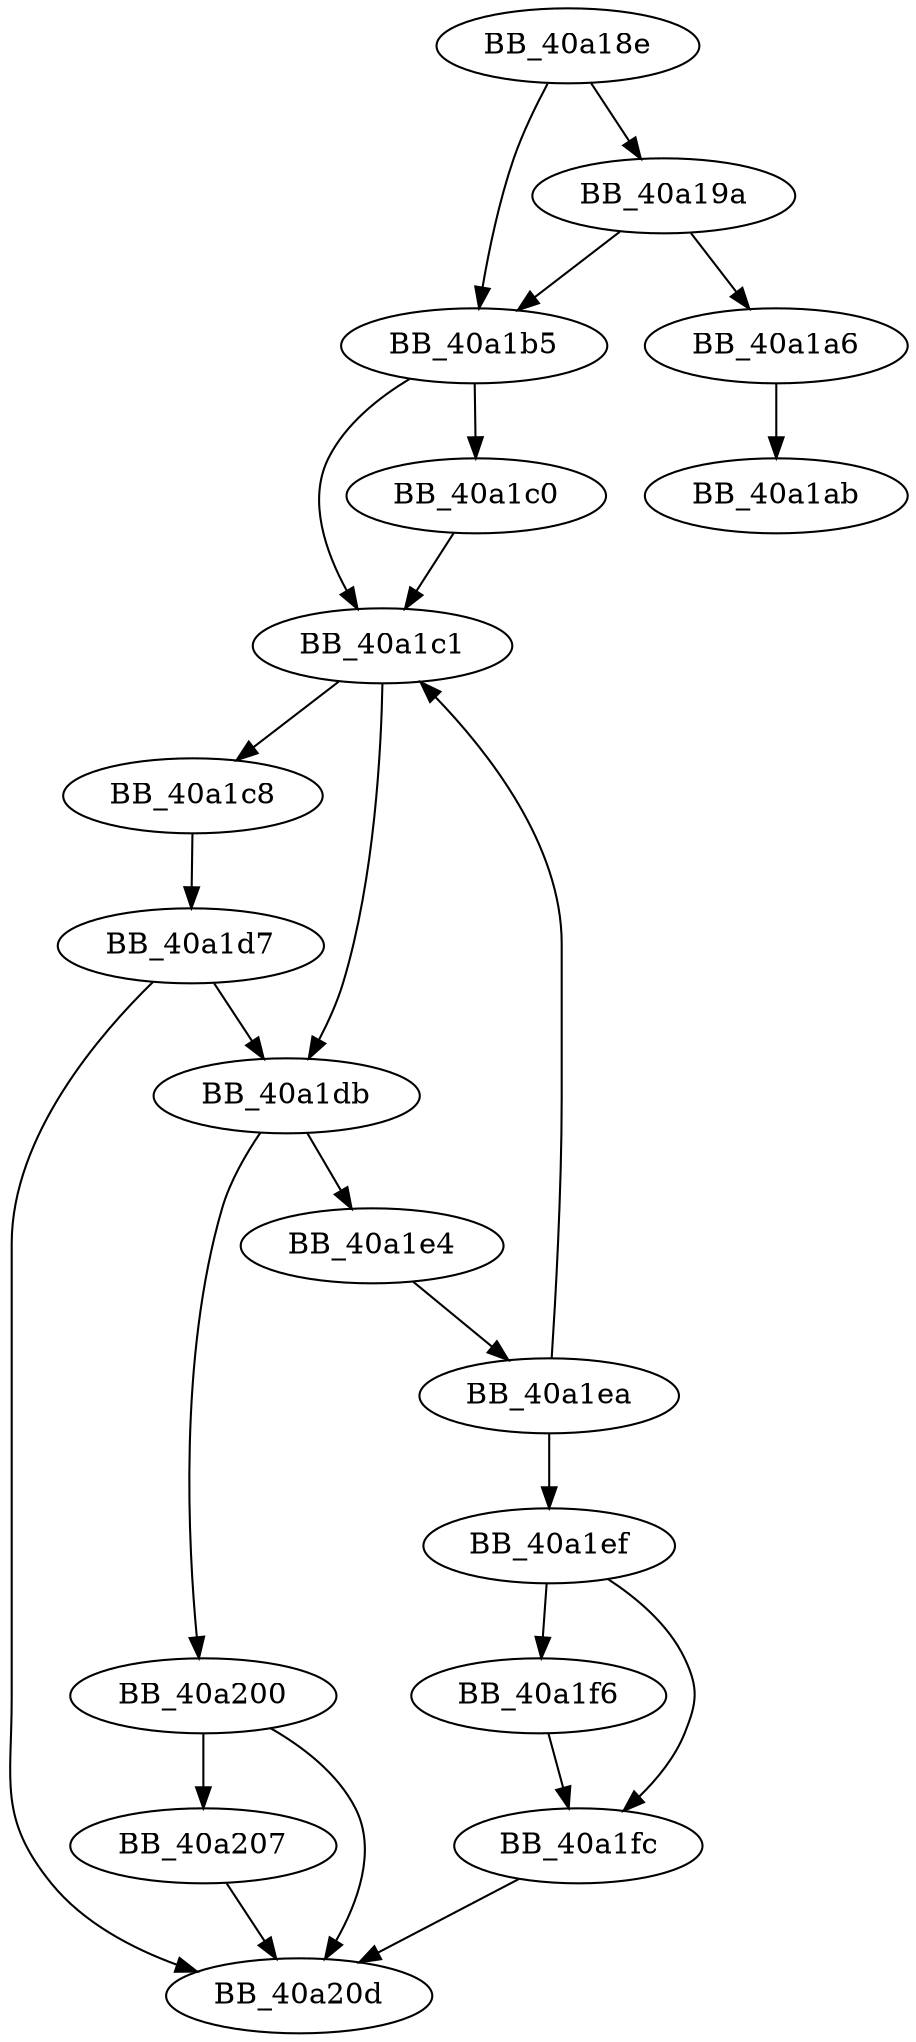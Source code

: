DiGraph __calloc_impl{
BB_40a18e->BB_40a19a
BB_40a18e->BB_40a1b5
BB_40a19a->BB_40a1a6
BB_40a19a->BB_40a1b5
BB_40a1a6->BB_40a1ab
BB_40a1b5->BB_40a1c0
BB_40a1b5->BB_40a1c1
BB_40a1c0->BB_40a1c1
BB_40a1c1->BB_40a1c8
BB_40a1c1->BB_40a1db
BB_40a1c8->BB_40a1d7
BB_40a1d7->BB_40a1db
BB_40a1d7->BB_40a20d
BB_40a1db->BB_40a1e4
BB_40a1db->BB_40a200
BB_40a1e4->BB_40a1ea
BB_40a1ea->BB_40a1c1
BB_40a1ea->BB_40a1ef
BB_40a1ef->BB_40a1f6
BB_40a1ef->BB_40a1fc
BB_40a1f6->BB_40a1fc
BB_40a1fc->BB_40a20d
BB_40a200->BB_40a207
BB_40a200->BB_40a20d
BB_40a207->BB_40a20d
}
